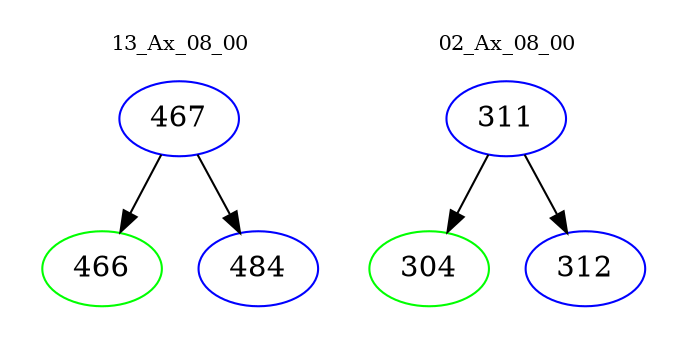 digraph{
subgraph cluster_0 {
color = white
label = "13_Ax_08_00";
fontsize=10;
T0_467 [label="467", color="blue"]
T0_467 -> T0_466 [color="black"]
T0_466 [label="466", color="green"]
T0_467 -> T0_484 [color="black"]
T0_484 [label="484", color="blue"]
}
subgraph cluster_1 {
color = white
label = "02_Ax_08_00";
fontsize=10;
T1_311 [label="311", color="blue"]
T1_311 -> T1_304 [color="black"]
T1_304 [label="304", color="green"]
T1_311 -> T1_312 [color="black"]
T1_312 [label="312", color="blue"]
}
}
